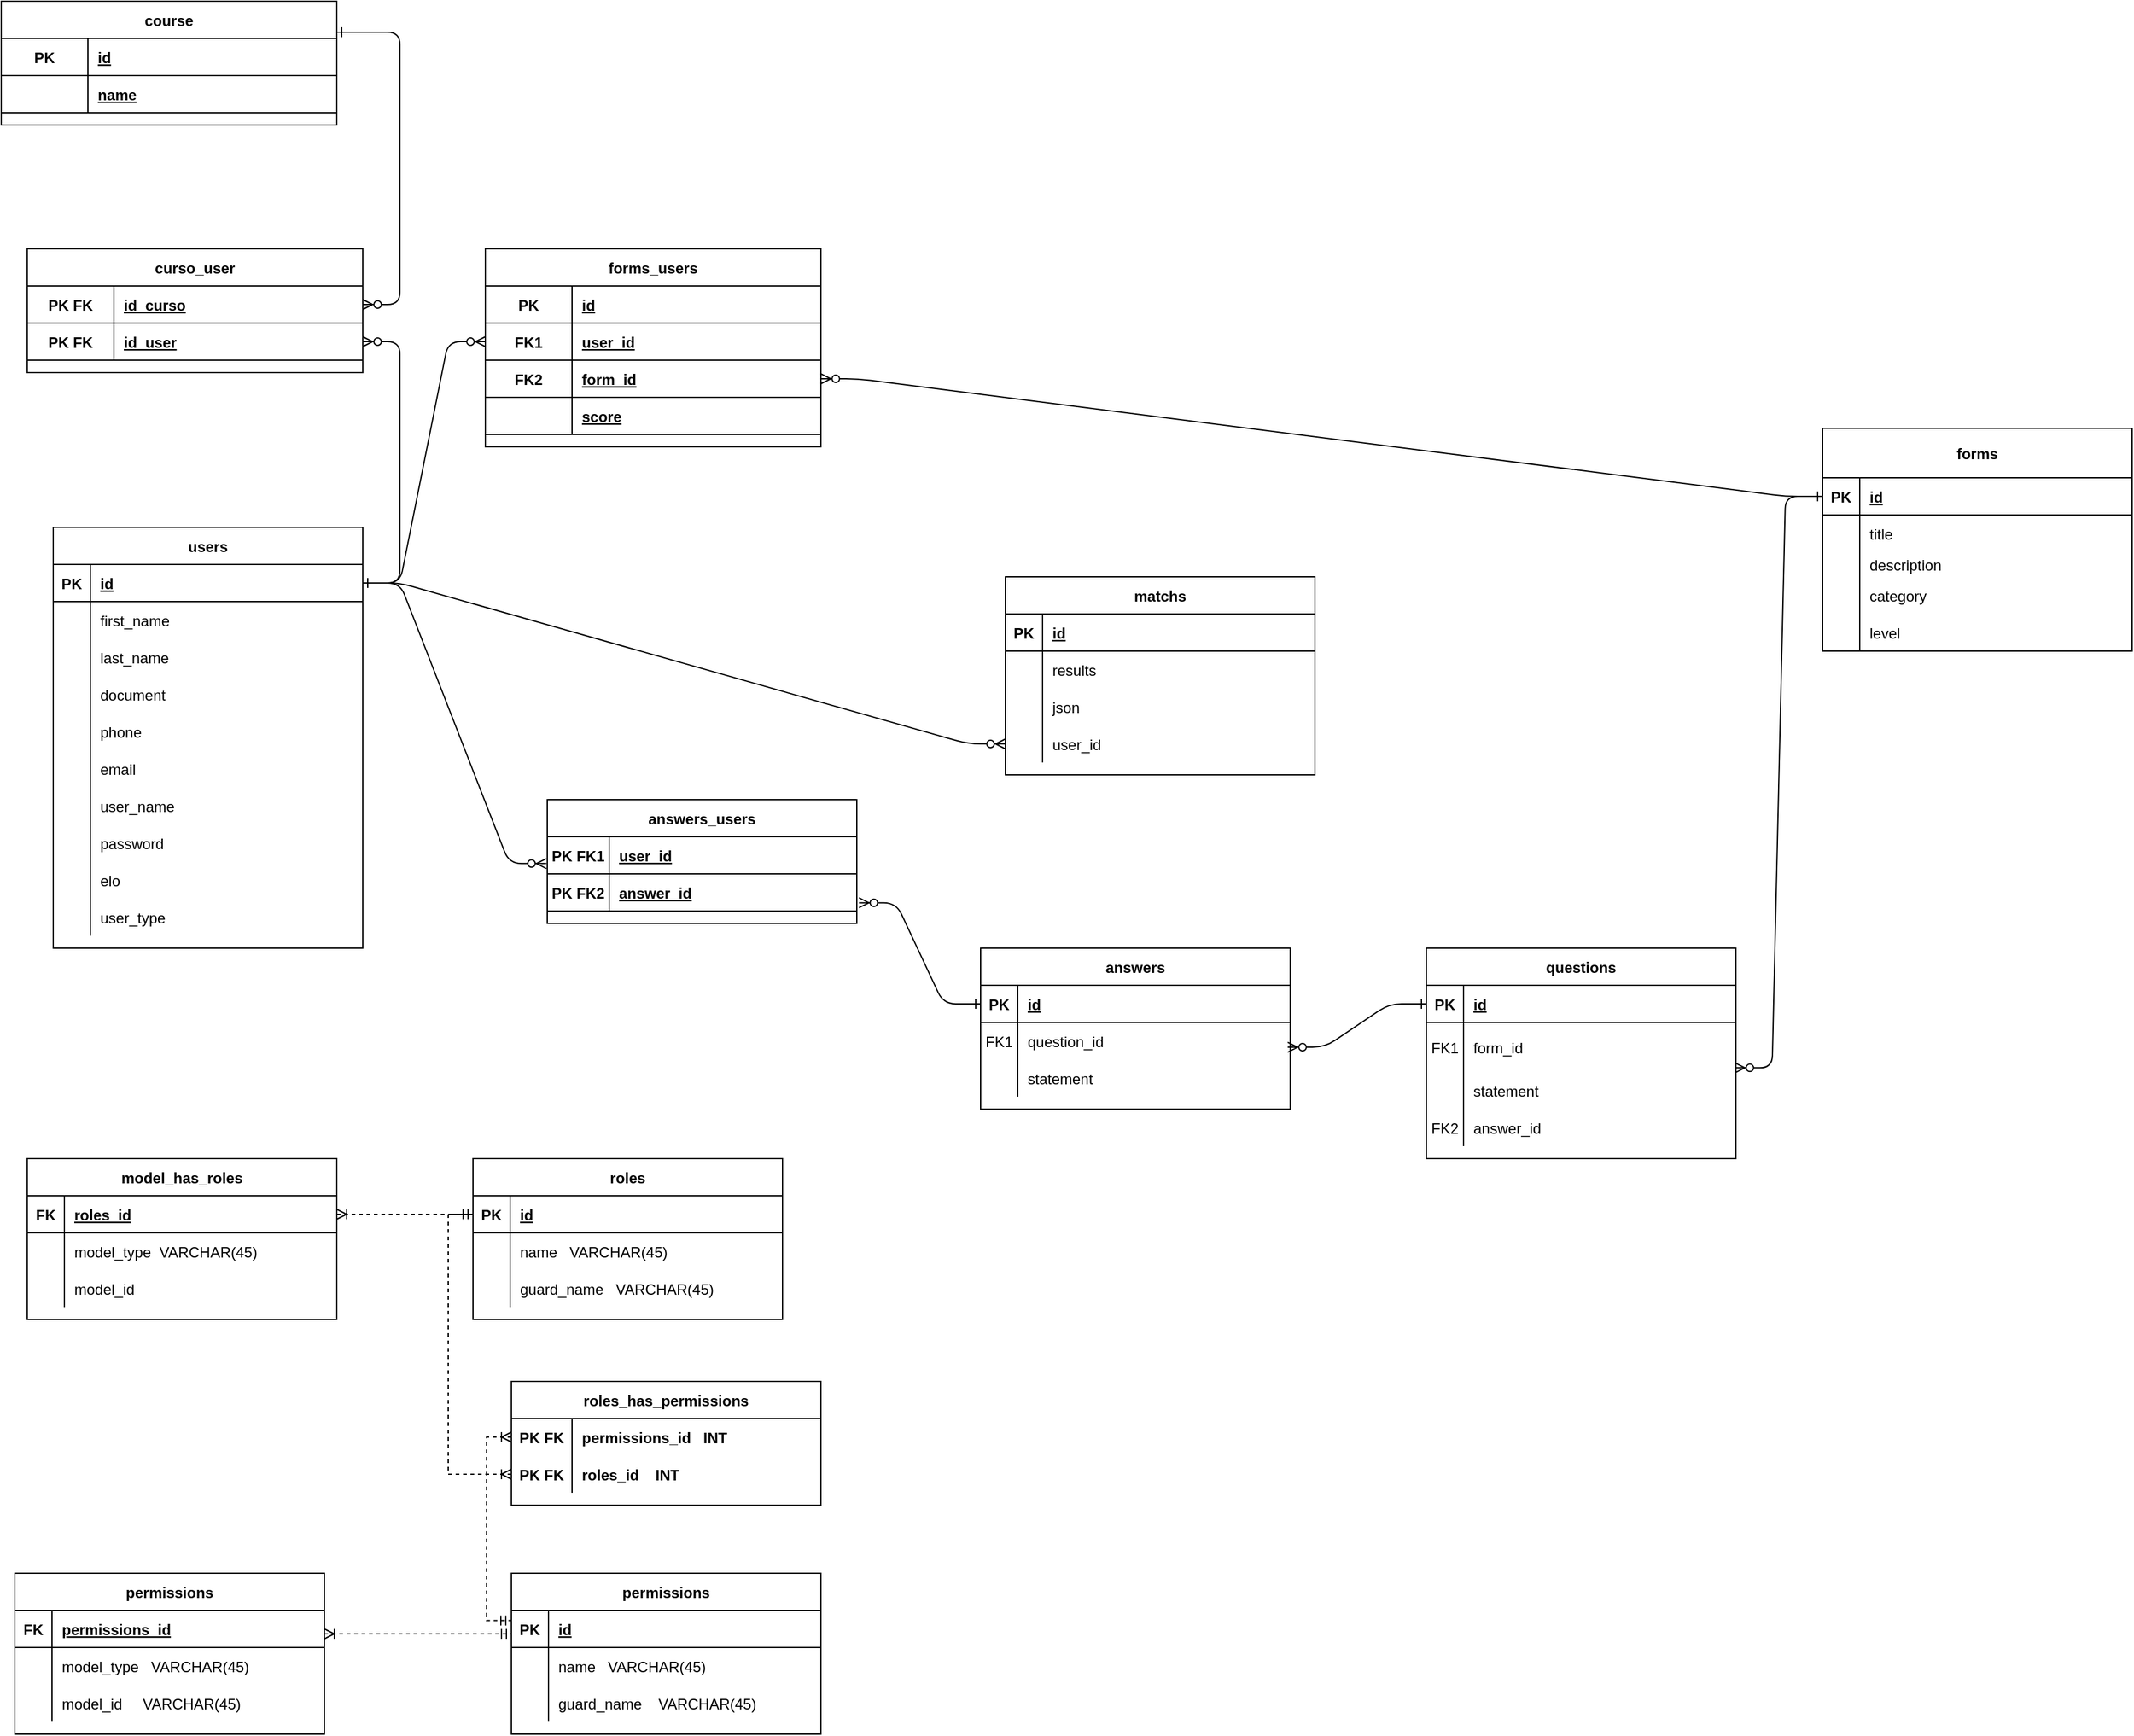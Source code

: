 <mxfile version="24.2.1" type="github">
  <diagram name="Page-1" id="2ca16b54-16f6-2749-3443-fa8db7711227">
    <mxGraphModel dx="1793" dy="975" grid="1" gridSize="10" guides="1" tooltips="1" connect="1" arrows="1" fold="1" page="1" pageScale="1" pageWidth="1100" pageHeight="850" background="none" math="0" shadow="0">
      <root>
        <mxCell id="0" />
        <mxCell id="1" parent="0" />
        <mxCell id="SxhYxb7nSB9z7zYpKUAj-151" value="users" style="shape=table;startSize=30;container=1;collapsible=1;childLayout=tableLayout;fixedRows=1;rowLines=0;fontStyle=1;align=center;resizeLast=1;" vertex="1" parent="1">
          <mxGeometry x="141" y="455" width="250" height="340" as="geometry" />
        </mxCell>
        <mxCell id="SxhYxb7nSB9z7zYpKUAj-152" value="" style="shape=partialRectangle;collapsible=0;dropTarget=0;pointerEvents=0;fillColor=none;points=[[0,0.5],[1,0.5]];portConstraint=eastwest;top=0;left=0;right=0;bottom=1;" vertex="1" parent="SxhYxb7nSB9z7zYpKUAj-151">
          <mxGeometry y="30" width="250" height="30" as="geometry" />
        </mxCell>
        <mxCell id="SxhYxb7nSB9z7zYpKUAj-153" value="PK" style="shape=partialRectangle;overflow=hidden;connectable=0;fillColor=none;top=0;left=0;bottom=0;right=0;fontStyle=1;" vertex="1" parent="SxhYxb7nSB9z7zYpKUAj-152">
          <mxGeometry width="30" height="30" as="geometry">
            <mxRectangle width="30" height="30" as="alternateBounds" />
          </mxGeometry>
        </mxCell>
        <mxCell id="SxhYxb7nSB9z7zYpKUAj-154" value="id" style="shape=partialRectangle;overflow=hidden;connectable=0;fillColor=none;top=0;left=0;bottom=0;right=0;align=left;spacingLeft=6;fontStyle=5;" vertex="1" parent="SxhYxb7nSB9z7zYpKUAj-152">
          <mxGeometry x="30" width="220" height="30" as="geometry">
            <mxRectangle width="220" height="30" as="alternateBounds" />
          </mxGeometry>
        </mxCell>
        <mxCell id="SxhYxb7nSB9z7zYpKUAj-155" value="" style="shape=partialRectangle;collapsible=0;dropTarget=0;pointerEvents=0;fillColor=none;points=[[0,0.5],[1,0.5]];portConstraint=eastwest;top=0;left=0;right=0;bottom=0;" vertex="1" parent="SxhYxb7nSB9z7zYpKUAj-151">
          <mxGeometry y="60" width="250" height="30" as="geometry" />
        </mxCell>
        <mxCell id="SxhYxb7nSB9z7zYpKUAj-156" value="" style="shape=partialRectangle;overflow=hidden;connectable=0;fillColor=none;top=0;left=0;bottom=0;right=0;" vertex="1" parent="SxhYxb7nSB9z7zYpKUAj-155">
          <mxGeometry width="30" height="30" as="geometry">
            <mxRectangle width="30" height="30" as="alternateBounds" />
          </mxGeometry>
        </mxCell>
        <mxCell id="SxhYxb7nSB9z7zYpKUAj-157" value="first_name" style="shape=partialRectangle;overflow=hidden;connectable=0;fillColor=none;top=0;left=0;bottom=0;right=0;align=left;spacingLeft=6;" vertex="1" parent="SxhYxb7nSB9z7zYpKUAj-155">
          <mxGeometry x="30" width="220" height="30" as="geometry">
            <mxRectangle width="220" height="30" as="alternateBounds" />
          </mxGeometry>
        </mxCell>
        <mxCell id="SxhYxb7nSB9z7zYpKUAj-158" value="" style="shape=partialRectangle;collapsible=0;dropTarget=0;pointerEvents=0;fillColor=none;points=[[0,0.5],[1,0.5]];portConstraint=eastwest;top=0;left=0;right=0;bottom=0;" vertex="1" parent="SxhYxb7nSB9z7zYpKUAj-151">
          <mxGeometry y="90" width="250" height="30" as="geometry" />
        </mxCell>
        <mxCell id="SxhYxb7nSB9z7zYpKUAj-159" value="" style="shape=partialRectangle;overflow=hidden;connectable=0;fillColor=none;top=0;left=0;bottom=0;right=0;" vertex="1" parent="SxhYxb7nSB9z7zYpKUAj-158">
          <mxGeometry width="30" height="30" as="geometry">
            <mxRectangle width="30" height="30" as="alternateBounds" />
          </mxGeometry>
        </mxCell>
        <mxCell id="SxhYxb7nSB9z7zYpKUAj-160" value="last_name" style="shape=partialRectangle;overflow=hidden;connectable=0;fillColor=none;top=0;left=0;bottom=0;right=0;align=left;spacingLeft=6;" vertex="1" parent="SxhYxb7nSB9z7zYpKUAj-158">
          <mxGeometry x="30" width="220" height="30" as="geometry">
            <mxRectangle width="220" height="30" as="alternateBounds" />
          </mxGeometry>
        </mxCell>
        <mxCell id="SxhYxb7nSB9z7zYpKUAj-161" style="shape=partialRectangle;collapsible=0;dropTarget=0;pointerEvents=0;fillColor=none;points=[[0,0.5],[1,0.5]];portConstraint=eastwest;top=0;left=0;right=0;bottom=0;" vertex="1" parent="SxhYxb7nSB9z7zYpKUAj-151">
          <mxGeometry y="120" width="250" height="30" as="geometry" />
        </mxCell>
        <mxCell id="SxhYxb7nSB9z7zYpKUAj-162" style="shape=partialRectangle;overflow=hidden;connectable=0;fillColor=none;top=0;left=0;bottom=0;right=0;" vertex="1" parent="SxhYxb7nSB9z7zYpKUAj-161">
          <mxGeometry width="30" height="30" as="geometry">
            <mxRectangle width="30" height="30" as="alternateBounds" />
          </mxGeometry>
        </mxCell>
        <mxCell id="SxhYxb7nSB9z7zYpKUAj-163" value="document" style="shape=partialRectangle;overflow=hidden;connectable=0;fillColor=none;top=0;left=0;bottom=0;right=0;align=left;spacingLeft=6;" vertex="1" parent="SxhYxb7nSB9z7zYpKUAj-161">
          <mxGeometry x="30" width="220" height="30" as="geometry">
            <mxRectangle width="220" height="30" as="alternateBounds" />
          </mxGeometry>
        </mxCell>
        <mxCell id="SxhYxb7nSB9z7zYpKUAj-164" style="shape=partialRectangle;collapsible=0;dropTarget=0;pointerEvents=0;fillColor=none;points=[[0,0.5],[1,0.5]];portConstraint=eastwest;top=0;left=0;right=0;bottom=0;" vertex="1" parent="SxhYxb7nSB9z7zYpKUAj-151">
          <mxGeometry y="150" width="250" height="30" as="geometry" />
        </mxCell>
        <mxCell id="SxhYxb7nSB9z7zYpKUAj-165" style="shape=partialRectangle;overflow=hidden;connectable=0;fillColor=none;top=0;left=0;bottom=0;right=0;" vertex="1" parent="SxhYxb7nSB9z7zYpKUAj-164">
          <mxGeometry width="30" height="30" as="geometry">
            <mxRectangle width="30" height="30" as="alternateBounds" />
          </mxGeometry>
        </mxCell>
        <mxCell id="SxhYxb7nSB9z7zYpKUAj-166" value="phone" style="shape=partialRectangle;overflow=hidden;connectable=0;fillColor=none;top=0;left=0;bottom=0;right=0;align=left;spacingLeft=6;" vertex="1" parent="SxhYxb7nSB9z7zYpKUAj-164">
          <mxGeometry x="30" width="220" height="30" as="geometry">
            <mxRectangle width="220" height="30" as="alternateBounds" />
          </mxGeometry>
        </mxCell>
        <mxCell id="SxhYxb7nSB9z7zYpKUAj-167" style="shape=partialRectangle;collapsible=0;dropTarget=0;pointerEvents=0;fillColor=none;points=[[0,0.5],[1,0.5]];portConstraint=eastwest;top=0;left=0;right=0;bottom=0;" vertex="1" parent="SxhYxb7nSB9z7zYpKUAj-151">
          <mxGeometry y="180" width="250" height="30" as="geometry" />
        </mxCell>
        <mxCell id="SxhYxb7nSB9z7zYpKUAj-168" style="shape=partialRectangle;overflow=hidden;connectable=0;fillColor=none;top=0;left=0;bottom=0;right=0;" vertex="1" parent="SxhYxb7nSB9z7zYpKUAj-167">
          <mxGeometry width="30" height="30" as="geometry">
            <mxRectangle width="30" height="30" as="alternateBounds" />
          </mxGeometry>
        </mxCell>
        <mxCell id="SxhYxb7nSB9z7zYpKUAj-169" value="email" style="shape=partialRectangle;overflow=hidden;connectable=0;fillColor=none;top=0;left=0;bottom=0;right=0;align=left;spacingLeft=6;" vertex="1" parent="SxhYxb7nSB9z7zYpKUAj-167">
          <mxGeometry x="30" width="220" height="30" as="geometry">
            <mxRectangle width="220" height="30" as="alternateBounds" />
          </mxGeometry>
        </mxCell>
        <mxCell id="SxhYxb7nSB9z7zYpKUAj-170" style="shape=partialRectangle;collapsible=0;dropTarget=0;pointerEvents=0;fillColor=none;points=[[0,0.5],[1,0.5]];portConstraint=eastwest;top=0;left=0;right=0;bottom=0;" vertex="1" parent="SxhYxb7nSB9z7zYpKUAj-151">
          <mxGeometry y="210" width="250" height="30" as="geometry" />
        </mxCell>
        <mxCell id="SxhYxb7nSB9z7zYpKUAj-171" style="shape=partialRectangle;overflow=hidden;connectable=0;fillColor=none;top=0;left=0;bottom=0;right=0;" vertex="1" parent="SxhYxb7nSB9z7zYpKUAj-170">
          <mxGeometry width="30" height="30" as="geometry">
            <mxRectangle width="30" height="30" as="alternateBounds" />
          </mxGeometry>
        </mxCell>
        <mxCell id="SxhYxb7nSB9z7zYpKUAj-172" value="user_name" style="shape=partialRectangle;overflow=hidden;connectable=0;fillColor=none;top=0;left=0;bottom=0;right=0;align=left;spacingLeft=6;" vertex="1" parent="SxhYxb7nSB9z7zYpKUAj-170">
          <mxGeometry x="30" width="220" height="30" as="geometry">
            <mxRectangle width="220" height="30" as="alternateBounds" />
          </mxGeometry>
        </mxCell>
        <mxCell id="SxhYxb7nSB9z7zYpKUAj-173" style="shape=partialRectangle;collapsible=0;dropTarget=0;pointerEvents=0;fillColor=none;points=[[0,0.5],[1,0.5]];portConstraint=eastwest;top=0;left=0;right=0;bottom=0;" vertex="1" parent="SxhYxb7nSB9z7zYpKUAj-151">
          <mxGeometry y="240" width="250" height="30" as="geometry" />
        </mxCell>
        <mxCell id="SxhYxb7nSB9z7zYpKUAj-174" value="" style="shape=partialRectangle;overflow=hidden;connectable=0;fillColor=none;top=0;left=0;bottom=0;right=0;" vertex="1" parent="SxhYxb7nSB9z7zYpKUAj-173">
          <mxGeometry width="30" height="30" as="geometry">
            <mxRectangle width="30" height="30" as="alternateBounds" />
          </mxGeometry>
        </mxCell>
        <mxCell id="SxhYxb7nSB9z7zYpKUAj-175" value="password" style="shape=partialRectangle;overflow=hidden;connectable=0;fillColor=none;top=0;left=0;bottom=0;right=0;align=left;spacingLeft=6;" vertex="1" parent="SxhYxb7nSB9z7zYpKUAj-173">
          <mxGeometry x="30" width="220" height="30" as="geometry">
            <mxRectangle width="220" height="30" as="alternateBounds" />
          </mxGeometry>
        </mxCell>
        <mxCell id="SxhYxb7nSB9z7zYpKUAj-176" style="shape=partialRectangle;collapsible=0;dropTarget=0;pointerEvents=0;fillColor=none;points=[[0,0.5],[1,0.5]];portConstraint=eastwest;top=0;left=0;right=0;bottom=0;" vertex="1" parent="SxhYxb7nSB9z7zYpKUAj-151">
          <mxGeometry y="270" width="250" height="30" as="geometry" />
        </mxCell>
        <mxCell id="SxhYxb7nSB9z7zYpKUAj-177" style="shape=partialRectangle;overflow=hidden;connectable=0;fillColor=none;top=0;left=0;bottom=0;right=0;" vertex="1" parent="SxhYxb7nSB9z7zYpKUAj-176">
          <mxGeometry width="30" height="30" as="geometry">
            <mxRectangle width="30" height="30" as="alternateBounds" />
          </mxGeometry>
        </mxCell>
        <mxCell id="SxhYxb7nSB9z7zYpKUAj-178" value="elo" style="shape=partialRectangle;overflow=hidden;connectable=0;fillColor=none;top=0;left=0;bottom=0;right=0;align=left;spacingLeft=6;" vertex="1" parent="SxhYxb7nSB9z7zYpKUAj-176">
          <mxGeometry x="30" width="220" height="30" as="geometry">
            <mxRectangle width="220" height="30" as="alternateBounds" />
          </mxGeometry>
        </mxCell>
        <mxCell id="SxhYxb7nSB9z7zYpKUAj-179" style="shape=partialRectangle;collapsible=0;dropTarget=0;pointerEvents=0;fillColor=none;points=[[0,0.5],[1,0.5]];portConstraint=eastwest;top=0;left=0;right=0;bottom=0;" vertex="1" parent="SxhYxb7nSB9z7zYpKUAj-151">
          <mxGeometry y="300" width="250" height="30" as="geometry" />
        </mxCell>
        <mxCell id="SxhYxb7nSB9z7zYpKUAj-180" style="shape=partialRectangle;overflow=hidden;connectable=0;fillColor=none;top=0;left=0;bottom=0;right=0;" vertex="1" parent="SxhYxb7nSB9z7zYpKUAj-179">
          <mxGeometry width="30" height="30" as="geometry">
            <mxRectangle width="30" height="30" as="alternateBounds" />
          </mxGeometry>
        </mxCell>
        <mxCell id="SxhYxb7nSB9z7zYpKUAj-181" value="user_type" style="shape=partialRectangle;overflow=hidden;connectable=0;fillColor=none;top=0;left=0;bottom=0;right=0;align=left;spacingLeft=6;" vertex="1" parent="SxhYxb7nSB9z7zYpKUAj-179">
          <mxGeometry x="30" width="220" height="30" as="geometry">
            <mxRectangle width="220" height="30" as="alternateBounds" />
          </mxGeometry>
        </mxCell>
        <mxCell id="SxhYxb7nSB9z7zYpKUAj-182" value="forms" style="shape=table;startSize=40;container=1;collapsible=1;childLayout=tableLayout;fixedRows=1;rowLines=0;fontStyle=1;align=center;resizeLast=1;" vertex="1" parent="1">
          <mxGeometry x="1570" y="375" width="250" height="180" as="geometry" />
        </mxCell>
        <mxCell id="SxhYxb7nSB9z7zYpKUAj-183" value="" style="shape=partialRectangle;collapsible=0;dropTarget=0;pointerEvents=0;fillColor=none;points=[[0,0.5],[1,0.5]];portConstraint=eastwest;top=0;left=0;right=0;bottom=1;" vertex="1" parent="SxhYxb7nSB9z7zYpKUAj-182">
          <mxGeometry y="40" width="250" height="30" as="geometry" />
        </mxCell>
        <mxCell id="SxhYxb7nSB9z7zYpKUAj-184" value="PK" style="shape=partialRectangle;overflow=hidden;connectable=0;fillColor=none;top=0;left=0;bottom=0;right=0;fontStyle=1;" vertex="1" parent="SxhYxb7nSB9z7zYpKUAj-183">
          <mxGeometry width="30" height="30" as="geometry">
            <mxRectangle width="30" height="30" as="alternateBounds" />
          </mxGeometry>
        </mxCell>
        <mxCell id="SxhYxb7nSB9z7zYpKUAj-185" value="id" style="shape=partialRectangle;overflow=hidden;connectable=0;fillColor=none;top=0;left=0;bottom=0;right=0;align=left;spacingLeft=6;fontStyle=5;" vertex="1" parent="SxhYxb7nSB9z7zYpKUAj-183">
          <mxGeometry x="30" width="220" height="30" as="geometry">
            <mxRectangle width="220" height="30" as="alternateBounds" />
          </mxGeometry>
        </mxCell>
        <mxCell id="SxhYxb7nSB9z7zYpKUAj-186" value="" style="shape=partialRectangle;collapsible=0;dropTarget=0;pointerEvents=0;fillColor=none;points=[[0,0.5],[1,0.5]];portConstraint=eastwest;top=0;left=0;right=0;bottom=0;" vertex="1" parent="SxhYxb7nSB9z7zYpKUAj-182">
          <mxGeometry y="70" width="250" height="30" as="geometry" />
        </mxCell>
        <mxCell id="SxhYxb7nSB9z7zYpKUAj-187" value="" style="shape=partialRectangle;overflow=hidden;connectable=0;fillColor=none;top=0;left=0;bottom=0;right=0;" vertex="1" parent="SxhYxb7nSB9z7zYpKUAj-186">
          <mxGeometry width="30" height="30" as="geometry">
            <mxRectangle width="30" height="30" as="alternateBounds" />
          </mxGeometry>
        </mxCell>
        <mxCell id="SxhYxb7nSB9z7zYpKUAj-188" value="title" style="shape=partialRectangle;overflow=hidden;connectable=0;fillColor=none;top=0;left=0;bottom=0;right=0;align=left;spacingLeft=6;" vertex="1" parent="SxhYxb7nSB9z7zYpKUAj-186">
          <mxGeometry x="30" width="220" height="30" as="geometry">
            <mxRectangle width="220" height="30" as="alternateBounds" />
          </mxGeometry>
        </mxCell>
        <mxCell id="SxhYxb7nSB9z7zYpKUAj-189" value="" style="shape=partialRectangle;collapsible=0;dropTarget=0;pointerEvents=0;fillColor=none;points=[[0,0.5],[1,0.5]];portConstraint=eastwest;top=0;left=0;right=0;bottom=0;" vertex="1" parent="SxhYxb7nSB9z7zYpKUAj-182">
          <mxGeometry y="100" width="250" height="20" as="geometry" />
        </mxCell>
        <mxCell id="SxhYxb7nSB9z7zYpKUAj-190" value="" style="shape=partialRectangle;overflow=hidden;connectable=0;fillColor=none;top=0;left=0;bottom=0;right=0;" vertex="1" parent="SxhYxb7nSB9z7zYpKUAj-189">
          <mxGeometry width="30" height="20" as="geometry">
            <mxRectangle width="30" height="20" as="alternateBounds" />
          </mxGeometry>
        </mxCell>
        <mxCell id="SxhYxb7nSB9z7zYpKUAj-191" value="description" style="shape=partialRectangle;overflow=hidden;connectable=0;fillColor=none;top=0;left=0;bottom=0;right=0;align=left;spacingLeft=6;" vertex="1" parent="SxhYxb7nSB9z7zYpKUAj-189">
          <mxGeometry x="30" width="220" height="20" as="geometry">
            <mxRectangle width="220" height="20" as="alternateBounds" />
          </mxGeometry>
        </mxCell>
        <mxCell id="SxhYxb7nSB9z7zYpKUAj-192" style="shape=partialRectangle;collapsible=0;dropTarget=0;pointerEvents=0;fillColor=none;points=[[0,0.5],[1,0.5]];portConstraint=eastwest;top=0;left=0;right=0;bottom=0;" vertex="1" parent="SxhYxb7nSB9z7zYpKUAj-182">
          <mxGeometry y="120" width="250" height="30" as="geometry" />
        </mxCell>
        <mxCell id="SxhYxb7nSB9z7zYpKUAj-193" style="shape=partialRectangle;overflow=hidden;connectable=0;fillColor=none;top=0;left=0;bottom=0;right=0;" vertex="1" parent="SxhYxb7nSB9z7zYpKUAj-192">
          <mxGeometry width="30" height="30" as="geometry">
            <mxRectangle width="30" height="30" as="alternateBounds" />
          </mxGeometry>
        </mxCell>
        <mxCell id="SxhYxb7nSB9z7zYpKUAj-194" value="category" style="shape=partialRectangle;overflow=hidden;connectable=0;fillColor=none;top=0;left=0;bottom=0;right=0;align=left;spacingLeft=6;" vertex="1" parent="SxhYxb7nSB9z7zYpKUAj-192">
          <mxGeometry x="30" width="220" height="30" as="geometry">
            <mxRectangle width="220" height="30" as="alternateBounds" />
          </mxGeometry>
        </mxCell>
        <mxCell id="SxhYxb7nSB9z7zYpKUAj-195" style="shape=partialRectangle;collapsible=0;dropTarget=0;pointerEvents=0;fillColor=none;points=[[0,0.5],[1,0.5]];portConstraint=eastwest;top=0;left=0;right=0;bottom=0;" vertex="1" parent="SxhYxb7nSB9z7zYpKUAj-182">
          <mxGeometry y="150" width="250" height="30" as="geometry" />
        </mxCell>
        <mxCell id="SxhYxb7nSB9z7zYpKUAj-196" style="shape=partialRectangle;overflow=hidden;connectable=0;fillColor=none;top=0;left=0;bottom=0;right=0;" vertex="1" parent="SxhYxb7nSB9z7zYpKUAj-195">
          <mxGeometry width="30" height="30" as="geometry">
            <mxRectangle width="30" height="30" as="alternateBounds" />
          </mxGeometry>
        </mxCell>
        <mxCell id="SxhYxb7nSB9z7zYpKUAj-197" value="level" style="shape=partialRectangle;overflow=hidden;connectable=0;fillColor=none;top=0;left=0;bottom=0;right=0;align=left;spacingLeft=6;" vertex="1" parent="SxhYxb7nSB9z7zYpKUAj-195">
          <mxGeometry x="30" width="220" height="30" as="geometry">
            <mxRectangle width="220" height="30" as="alternateBounds" />
          </mxGeometry>
        </mxCell>
        <mxCell id="SxhYxb7nSB9z7zYpKUAj-198" value="questions" style="shape=table;startSize=30;container=1;collapsible=1;childLayout=tableLayout;fixedRows=1;rowLines=0;fontStyle=1;align=center;resizeLast=1;" vertex="1" parent="1">
          <mxGeometry x="1250" y="795" width="250" height="170" as="geometry" />
        </mxCell>
        <mxCell id="SxhYxb7nSB9z7zYpKUAj-199" value="" style="shape=partialRectangle;collapsible=0;dropTarget=0;pointerEvents=0;fillColor=none;points=[[0,0.5],[1,0.5]];portConstraint=eastwest;top=0;left=0;right=0;bottom=1;" vertex="1" parent="SxhYxb7nSB9z7zYpKUAj-198">
          <mxGeometry y="30" width="250" height="30" as="geometry" />
        </mxCell>
        <mxCell id="SxhYxb7nSB9z7zYpKUAj-200" value="PK" style="shape=partialRectangle;overflow=hidden;connectable=0;fillColor=none;top=0;left=0;bottom=0;right=0;fontStyle=1;" vertex="1" parent="SxhYxb7nSB9z7zYpKUAj-199">
          <mxGeometry width="30" height="30" as="geometry">
            <mxRectangle width="30" height="30" as="alternateBounds" />
          </mxGeometry>
        </mxCell>
        <mxCell id="SxhYxb7nSB9z7zYpKUAj-201" value="id" style="shape=partialRectangle;overflow=hidden;connectable=0;fillColor=none;top=0;left=0;bottom=0;right=0;align=left;spacingLeft=6;fontStyle=5;" vertex="1" parent="SxhYxb7nSB9z7zYpKUAj-199">
          <mxGeometry x="30" width="220" height="30" as="geometry">
            <mxRectangle width="220" height="30" as="alternateBounds" />
          </mxGeometry>
        </mxCell>
        <mxCell id="SxhYxb7nSB9z7zYpKUAj-202" value="" style="shape=partialRectangle;collapsible=0;dropTarget=0;pointerEvents=0;fillColor=none;points=[[0,0.5],[1,0.5]];portConstraint=eastwest;top=0;left=0;right=0;bottom=0;" vertex="1" parent="SxhYxb7nSB9z7zYpKUAj-198">
          <mxGeometry y="60" width="250" height="40" as="geometry" />
        </mxCell>
        <mxCell id="SxhYxb7nSB9z7zYpKUAj-203" value="FK1" style="shape=partialRectangle;overflow=hidden;connectable=0;fillColor=none;top=0;left=0;bottom=0;right=0;" vertex="1" parent="SxhYxb7nSB9z7zYpKUAj-202">
          <mxGeometry width="30" height="40" as="geometry">
            <mxRectangle width="30" height="40" as="alternateBounds" />
          </mxGeometry>
        </mxCell>
        <mxCell id="SxhYxb7nSB9z7zYpKUAj-204" value="form_id" style="shape=partialRectangle;overflow=hidden;connectable=0;fillColor=none;top=0;left=0;bottom=0;right=0;align=left;spacingLeft=6;" vertex="1" parent="SxhYxb7nSB9z7zYpKUAj-202">
          <mxGeometry x="30" width="220" height="40" as="geometry">
            <mxRectangle width="220" height="40" as="alternateBounds" />
          </mxGeometry>
        </mxCell>
        <mxCell id="SxhYxb7nSB9z7zYpKUAj-205" value="" style="shape=partialRectangle;collapsible=0;dropTarget=0;pointerEvents=0;fillColor=none;points=[[0,0.5],[1,0.5]];portConstraint=eastwest;top=0;left=0;right=0;bottom=0;" vertex="1" parent="SxhYxb7nSB9z7zYpKUAj-198">
          <mxGeometry y="100" width="250" height="30" as="geometry" />
        </mxCell>
        <mxCell id="SxhYxb7nSB9z7zYpKUAj-206" value="" style="shape=partialRectangle;overflow=hidden;connectable=0;fillColor=none;top=0;left=0;bottom=0;right=0;" vertex="1" parent="SxhYxb7nSB9z7zYpKUAj-205">
          <mxGeometry width="30" height="30" as="geometry">
            <mxRectangle width="30" height="30" as="alternateBounds" />
          </mxGeometry>
        </mxCell>
        <mxCell id="SxhYxb7nSB9z7zYpKUAj-207" value="statement" style="shape=partialRectangle;overflow=hidden;connectable=0;fillColor=none;top=0;left=0;bottom=0;right=0;align=left;spacingLeft=6;" vertex="1" parent="SxhYxb7nSB9z7zYpKUAj-205">
          <mxGeometry x="30" width="220" height="30" as="geometry">
            <mxRectangle width="220" height="30" as="alternateBounds" />
          </mxGeometry>
        </mxCell>
        <mxCell id="SxhYxb7nSB9z7zYpKUAj-208" style="shape=partialRectangle;collapsible=0;dropTarget=0;pointerEvents=0;fillColor=none;points=[[0,0.5],[1,0.5]];portConstraint=eastwest;top=0;left=0;right=0;bottom=0;" vertex="1" parent="SxhYxb7nSB9z7zYpKUAj-198">
          <mxGeometry y="130" width="250" height="30" as="geometry" />
        </mxCell>
        <mxCell id="SxhYxb7nSB9z7zYpKUAj-209" value="FK2" style="shape=partialRectangle;overflow=hidden;connectable=0;fillColor=none;top=0;left=0;bottom=0;right=0;" vertex="1" parent="SxhYxb7nSB9z7zYpKUAj-208">
          <mxGeometry width="30" height="30" as="geometry">
            <mxRectangle width="30" height="30" as="alternateBounds" />
          </mxGeometry>
        </mxCell>
        <mxCell id="SxhYxb7nSB9z7zYpKUAj-210" value="answer_id" style="shape=partialRectangle;overflow=hidden;connectable=0;fillColor=none;top=0;left=0;bottom=0;right=0;align=left;spacingLeft=6;" vertex="1" parent="SxhYxb7nSB9z7zYpKUAj-208">
          <mxGeometry x="30" width="220" height="30" as="geometry">
            <mxRectangle width="220" height="30" as="alternateBounds" />
          </mxGeometry>
        </mxCell>
        <mxCell id="SxhYxb7nSB9z7zYpKUAj-211" value="answers" style="shape=table;startSize=30;container=1;collapsible=1;childLayout=tableLayout;fixedRows=1;rowLines=0;fontStyle=1;align=center;resizeLast=1;" vertex="1" parent="1">
          <mxGeometry x="890" y="795" width="250" height="130" as="geometry" />
        </mxCell>
        <mxCell id="SxhYxb7nSB9z7zYpKUAj-212" value="" style="shape=partialRectangle;collapsible=0;dropTarget=0;pointerEvents=0;fillColor=none;points=[[0,0.5],[1,0.5]];portConstraint=eastwest;top=0;left=0;right=0;bottom=1;" vertex="1" parent="SxhYxb7nSB9z7zYpKUAj-211">
          <mxGeometry y="30" width="250" height="30" as="geometry" />
        </mxCell>
        <mxCell id="SxhYxb7nSB9z7zYpKUAj-213" value="PK" style="shape=partialRectangle;overflow=hidden;connectable=0;fillColor=none;top=0;left=0;bottom=0;right=0;fontStyle=1;" vertex="1" parent="SxhYxb7nSB9z7zYpKUAj-212">
          <mxGeometry width="30" height="30" as="geometry">
            <mxRectangle width="30" height="30" as="alternateBounds" />
          </mxGeometry>
        </mxCell>
        <mxCell id="SxhYxb7nSB9z7zYpKUAj-214" value="id" style="shape=partialRectangle;overflow=hidden;connectable=0;fillColor=none;top=0;left=0;bottom=0;right=0;align=left;spacingLeft=6;fontStyle=5;" vertex="1" parent="SxhYxb7nSB9z7zYpKUAj-212">
          <mxGeometry x="30" width="220" height="30" as="geometry">
            <mxRectangle width="220" height="30" as="alternateBounds" />
          </mxGeometry>
        </mxCell>
        <mxCell id="SxhYxb7nSB9z7zYpKUAj-215" value="" style="shape=partialRectangle;collapsible=0;dropTarget=0;pointerEvents=0;fillColor=none;points=[[0,0.5],[1,0.5]];portConstraint=eastwest;top=0;left=0;right=0;bottom=0;" vertex="1" parent="SxhYxb7nSB9z7zYpKUAj-211">
          <mxGeometry y="60" width="250" height="30" as="geometry" />
        </mxCell>
        <mxCell id="SxhYxb7nSB9z7zYpKUAj-216" value="FK1" style="shape=partialRectangle;overflow=hidden;connectable=0;fillColor=none;top=0;left=0;bottom=0;right=0;" vertex="1" parent="SxhYxb7nSB9z7zYpKUAj-215">
          <mxGeometry width="30" height="30" as="geometry">
            <mxRectangle width="30" height="30" as="alternateBounds" />
          </mxGeometry>
        </mxCell>
        <mxCell id="SxhYxb7nSB9z7zYpKUAj-217" value="question_id" style="shape=partialRectangle;overflow=hidden;connectable=0;fillColor=none;top=0;left=0;bottom=0;right=0;align=left;spacingLeft=6;" vertex="1" parent="SxhYxb7nSB9z7zYpKUAj-215">
          <mxGeometry x="30" width="220" height="30" as="geometry">
            <mxRectangle width="220" height="30" as="alternateBounds" />
          </mxGeometry>
        </mxCell>
        <mxCell id="SxhYxb7nSB9z7zYpKUAj-218" value="" style="shape=partialRectangle;collapsible=0;dropTarget=0;pointerEvents=0;fillColor=none;points=[[0,0.5],[1,0.5]];portConstraint=eastwest;top=0;left=0;right=0;bottom=0;" vertex="1" parent="SxhYxb7nSB9z7zYpKUAj-211">
          <mxGeometry y="90" width="250" height="30" as="geometry" />
        </mxCell>
        <mxCell id="SxhYxb7nSB9z7zYpKUAj-219" value="" style="shape=partialRectangle;overflow=hidden;connectable=0;fillColor=none;top=0;left=0;bottom=0;right=0;" vertex="1" parent="SxhYxb7nSB9z7zYpKUAj-218">
          <mxGeometry width="30" height="30" as="geometry">
            <mxRectangle width="30" height="30" as="alternateBounds" />
          </mxGeometry>
        </mxCell>
        <mxCell id="SxhYxb7nSB9z7zYpKUAj-220" value="statement" style="shape=partialRectangle;overflow=hidden;connectable=0;fillColor=none;top=0;left=0;bottom=0;right=0;align=left;spacingLeft=6;" vertex="1" parent="SxhYxb7nSB9z7zYpKUAj-218">
          <mxGeometry x="30" width="220" height="30" as="geometry">
            <mxRectangle width="220" height="30" as="alternateBounds" />
          </mxGeometry>
        </mxCell>
        <mxCell id="SxhYxb7nSB9z7zYpKUAj-221" value="answers_users" style="shape=table;startSize=30;container=1;collapsible=1;childLayout=tableLayout;fixedRows=1;rowLines=0;fontStyle=1;align=center;resizeLast=1;" vertex="1" parent="1">
          <mxGeometry x="540" y="675" width="250" height="100" as="geometry" />
        </mxCell>
        <mxCell id="SxhYxb7nSB9z7zYpKUAj-222" value="" style="shape=partialRectangle;collapsible=0;dropTarget=0;pointerEvents=0;fillColor=none;points=[[0,0.5],[1,0.5]];portConstraint=eastwest;top=0;left=0;right=0;bottom=1;" vertex="1" parent="SxhYxb7nSB9z7zYpKUAj-221">
          <mxGeometry y="30" width="250" height="30" as="geometry" />
        </mxCell>
        <mxCell id="SxhYxb7nSB9z7zYpKUAj-223" value="PK FK1" style="shape=partialRectangle;overflow=hidden;connectable=0;fillColor=none;top=0;left=0;bottom=0;right=0;fontStyle=1;" vertex="1" parent="SxhYxb7nSB9z7zYpKUAj-222">
          <mxGeometry width="50" height="30" as="geometry">
            <mxRectangle width="50" height="30" as="alternateBounds" />
          </mxGeometry>
        </mxCell>
        <mxCell id="SxhYxb7nSB9z7zYpKUAj-224" value="user_id" style="shape=partialRectangle;overflow=hidden;connectable=0;fillColor=none;top=0;left=0;bottom=0;right=0;align=left;spacingLeft=6;fontStyle=5;" vertex="1" parent="SxhYxb7nSB9z7zYpKUAj-222">
          <mxGeometry x="50" width="200" height="30" as="geometry">
            <mxRectangle width="200" height="30" as="alternateBounds" />
          </mxGeometry>
        </mxCell>
        <mxCell id="SxhYxb7nSB9z7zYpKUAj-225" style="shape=partialRectangle;collapsible=0;dropTarget=0;pointerEvents=0;fillColor=none;points=[[0,0.5],[1,0.5]];portConstraint=eastwest;top=0;left=0;right=0;bottom=1;" vertex="1" parent="SxhYxb7nSB9z7zYpKUAj-221">
          <mxGeometry y="60" width="250" height="30" as="geometry" />
        </mxCell>
        <mxCell id="SxhYxb7nSB9z7zYpKUAj-226" value="PK FK2" style="shape=partialRectangle;overflow=hidden;connectable=0;fillColor=none;top=0;left=0;bottom=0;right=0;fontStyle=1;" vertex="1" parent="SxhYxb7nSB9z7zYpKUAj-225">
          <mxGeometry width="50" height="30" as="geometry">
            <mxRectangle width="50" height="30" as="alternateBounds" />
          </mxGeometry>
        </mxCell>
        <mxCell id="SxhYxb7nSB9z7zYpKUAj-227" value="answer_id" style="shape=partialRectangle;overflow=hidden;connectable=0;fillColor=none;top=0;left=0;bottom=0;right=0;align=left;spacingLeft=6;fontStyle=5;" vertex="1" parent="SxhYxb7nSB9z7zYpKUAj-225">
          <mxGeometry x="50" width="200" height="30" as="geometry">
            <mxRectangle width="200" height="30" as="alternateBounds" />
          </mxGeometry>
        </mxCell>
        <mxCell id="SxhYxb7nSB9z7zYpKUAj-228" value="forms_users" style="shape=table;startSize=30;container=1;collapsible=1;childLayout=tableLayout;fixedRows=1;rowLines=0;fontStyle=1;align=center;resizeLast=1;" vertex="1" parent="1">
          <mxGeometry x="490" y="230" width="271" height="160" as="geometry" />
        </mxCell>
        <mxCell id="SxhYxb7nSB9z7zYpKUAj-229" style="shape=partialRectangle;collapsible=0;dropTarget=0;pointerEvents=0;fillColor=none;points=[[0,0.5],[1,0.5]];portConstraint=eastwest;top=0;left=0;right=0;bottom=1;" vertex="1" parent="SxhYxb7nSB9z7zYpKUAj-228">
          <mxGeometry y="30" width="271" height="30" as="geometry" />
        </mxCell>
        <mxCell id="SxhYxb7nSB9z7zYpKUAj-230" value="PK" style="shape=partialRectangle;overflow=hidden;connectable=0;fillColor=none;top=0;left=0;bottom=0;right=0;fontStyle=1;" vertex="1" parent="SxhYxb7nSB9z7zYpKUAj-229">
          <mxGeometry width="70" height="30" as="geometry">
            <mxRectangle width="70" height="30" as="alternateBounds" />
          </mxGeometry>
        </mxCell>
        <mxCell id="SxhYxb7nSB9z7zYpKUAj-231" value="id" style="shape=partialRectangle;overflow=hidden;connectable=0;fillColor=none;top=0;left=0;bottom=0;right=0;align=left;spacingLeft=6;fontStyle=5;" vertex="1" parent="SxhYxb7nSB9z7zYpKUAj-229">
          <mxGeometry x="70" width="201" height="30" as="geometry">
            <mxRectangle width="201" height="30" as="alternateBounds" />
          </mxGeometry>
        </mxCell>
        <mxCell id="SxhYxb7nSB9z7zYpKUAj-232" value="" style="shape=partialRectangle;collapsible=0;dropTarget=0;pointerEvents=0;fillColor=none;points=[[0,0.5],[1,0.5]];portConstraint=eastwest;top=0;left=0;right=0;bottom=1;" vertex="1" parent="SxhYxb7nSB9z7zYpKUAj-228">
          <mxGeometry y="60" width="271" height="30" as="geometry" />
        </mxCell>
        <mxCell id="SxhYxb7nSB9z7zYpKUAj-233" value="FK1" style="shape=partialRectangle;overflow=hidden;connectable=0;fillColor=none;top=0;left=0;bottom=0;right=0;fontStyle=1;" vertex="1" parent="SxhYxb7nSB9z7zYpKUAj-232">
          <mxGeometry width="70" height="30" as="geometry">
            <mxRectangle width="70" height="30" as="alternateBounds" />
          </mxGeometry>
        </mxCell>
        <mxCell id="SxhYxb7nSB9z7zYpKUAj-234" value="user_id" style="shape=partialRectangle;overflow=hidden;connectable=0;fillColor=none;top=0;left=0;bottom=0;right=0;align=left;spacingLeft=6;fontStyle=5;" vertex="1" parent="SxhYxb7nSB9z7zYpKUAj-232">
          <mxGeometry x="70" width="201" height="30" as="geometry">
            <mxRectangle width="201" height="30" as="alternateBounds" />
          </mxGeometry>
        </mxCell>
        <mxCell id="SxhYxb7nSB9z7zYpKUAj-235" style="shape=partialRectangle;collapsible=0;dropTarget=0;pointerEvents=0;fillColor=none;points=[[0,0.5],[1,0.5]];portConstraint=eastwest;top=0;left=0;right=0;bottom=1;" vertex="1" parent="SxhYxb7nSB9z7zYpKUAj-228">
          <mxGeometry y="90" width="271" height="30" as="geometry" />
        </mxCell>
        <mxCell id="SxhYxb7nSB9z7zYpKUAj-236" value="FK2" style="shape=partialRectangle;overflow=hidden;connectable=0;fillColor=none;top=0;left=0;bottom=0;right=0;fontStyle=1;" vertex="1" parent="SxhYxb7nSB9z7zYpKUAj-235">
          <mxGeometry width="70" height="30" as="geometry">
            <mxRectangle width="70" height="30" as="alternateBounds" />
          </mxGeometry>
        </mxCell>
        <mxCell id="SxhYxb7nSB9z7zYpKUAj-237" value="form_id" style="shape=partialRectangle;overflow=hidden;connectable=0;fillColor=none;top=0;left=0;bottom=0;right=0;align=left;spacingLeft=6;fontStyle=5;" vertex="1" parent="SxhYxb7nSB9z7zYpKUAj-235">
          <mxGeometry x="70" width="201" height="30" as="geometry">
            <mxRectangle width="201" height="30" as="alternateBounds" />
          </mxGeometry>
        </mxCell>
        <mxCell id="SxhYxb7nSB9z7zYpKUAj-238" style="shape=partialRectangle;collapsible=0;dropTarget=0;pointerEvents=0;fillColor=none;points=[[0,0.5],[1,0.5]];portConstraint=eastwest;top=0;left=0;right=0;bottom=1;" vertex="1" parent="SxhYxb7nSB9z7zYpKUAj-228">
          <mxGeometry y="120" width="271" height="30" as="geometry" />
        </mxCell>
        <mxCell id="SxhYxb7nSB9z7zYpKUAj-239" style="shape=partialRectangle;overflow=hidden;connectable=0;fillColor=none;top=0;left=0;bottom=0;right=0;fontStyle=1;" vertex="1" parent="SxhYxb7nSB9z7zYpKUAj-238">
          <mxGeometry width="70" height="30" as="geometry">
            <mxRectangle width="70" height="30" as="alternateBounds" />
          </mxGeometry>
        </mxCell>
        <mxCell id="SxhYxb7nSB9z7zYpKUAj-240" value="score" style="shape=partialRectangle;overflow=hidden;connectable=0;fillColor=none;top=0;left=0;bottom=0;right=0;align=left;spacingLeft=6;fontStyle=5;" vertex="1" parent="SxhYxb7nSB9z7zYpKUAj-238">
          <mxGeometry x="70" width="201" height="30" as="geometry">
            <mxRectangle width="201" height="30" as="alternateBounds" />
          </mxGeometry>
        </mxCell>
        <mxCell id="SxhYxb7nSB9z7zYpKUAj-241" value="" style="edgeStyle=entityRelationEdgeStyle;endArrow=ERzeroToMany;startArrow=ERone;endFill=1;startFill=0;entryX=0;entryY=0.5;entryDx=0;entryDy=0;exitX=1;exitY=0.5;exitDx=0;exitDy=0;" edge="1" parent="1" source="SxhYxb7nSB9z7zYpKUAj-152" target="SxhYxb7nSB9z7zYpKUAj-232">
          <mxGeometry width="100" height="100" relative="1" as="geometry">
            <mxPoint x="450" y="465" as="sourcePoint" />
            <mxPoint x="590" y="480" as="targetPoint" />
            <Array as="points">
              <mxPoint x="520" y="495" />
              <mxPoint x="520" y="515" />
            </Array>
          </mxGeometry>
        </mxCell>
        <mxCell id="SxhYxb7nSB9z7zYpKUAj-242" value="" style="edgeStyle=entityRelationEdgeStyle;endArrow=ERzeroToMany;startArrow=ERone;endFill=1;startFill=0;entryX=-0.003;entryY=0.722;entryDx=0;entryDy=0;exitX=1;exitY=0.5;exitDx=0;exitDy=0;entryPerimeter=0;" edge="1" parent="1" source="SxhYxb7nSB9z7zYpKUAj-152" target="SxhYxb7nSB9z7zYpKUAj-222">
          <mxGeometry width="100" height="100" relative="1" as="geometry">
            <mxPoint x="560" y="610" as="sourcePoint" />
            <mxPoint x="610" y="535" as="targetPoint" />
            <Array as="points">
              <mxPoint x="630" y="640" />
              <mxPoint x="630" y="660" />
              <mxPoint x="580" y="565" />
              <mxPoint x="750" y="435" />
            </Array>
          </mxGeometry>
        </mxCell>
        <mxCell id="SxhYxb7nSB9z7zYpKUAj-243" value="" style="edgeStyle=entityRelationEdgeStyle;endArrow=ERzeroToMany;startArrow=ERone;endFill=1;startFill=0;entryX=1.007;entryY=0.778;entryDx=0;entryDy=0;exitX=0;exitY=0.5;exitDx=0;exitDy=0;entryPerimeter=0;" edge="1" parent="1" source="SxhYxb7nSB9z7zYpKUAj-212" target="SxhYxb7nSB9z7zYpKUAj-225">
          <mxGeometry width="100" height="100" relative="1" as="geometry">
            <mxPoint x="784" y="725" as="sourcePoint" />
            <mxPoint x="880" y="939" as="targetPoint" />
            <Array as="points">
              <mxPoint x="971" y="852" />
              <mxPoint x="971" y="872" />
              <mxPoint x="921" y="777" />
              <mxPoint x="1091" y="647" />
            </Array>
          </mxGeometry>
        </mxCell>
        <mxCell id="SxhYxb7nSB9z7zYpKUAj-244" value="" style="edgeStyle=entityRelationEdgeStyle;endArrow=ERzeroToMany;startArrow=ERone;endFill=1;startFill=0;exitX=0;exitY=0.5;exitDx=0;exitDy=0;entryX=0.992;entryY=0.667;entryDx=0;entryDy=0;entryPerimeter=0;" edge="1" parent="1" source="SxhYxb7nSB9z7zYpKUAj-199" target="SxhYxb7nSB9z7zYpKUAj-215">
          <mxGeometry width="100" height="100" relative="1" as="geometry">
            <mxPoint x="761" y="448" as="sourcePoint" />
            <mxPoint x="1160" y="805" as="targetPoint" />
            <Array as="points">
              <mxPoint x="948" y="575" />
              <mxPoint x="948" y="595" />
              <mxPoint x="898" y="500" />
              <mxPoint x="1068" y="370" />
            </Array>
          </mxGeometry>
        </mxCell>
        <mxCell id="SxhYxb7nSB9z7zYpKUAj-245" value="" style="edgeStyle=entityRelationEdgeStyle;endArrow=ERzeroToMany;startArrow=ERone;endFill=1;startFill=0;entryX=0.997;entryY=0.917;entryDx=0;entryDy=0;exitX=0;exitY=0.5;exitDx=0;exitDy=0;entryPerimeter=0;" edge="1" parent="1" source="SxhYxb7nSB9z7zYpKUAj-183" target="SxhYxb7nSB9z7zYpKUAj-202">
          <mxGeometry width="100" height="100" relative="1" as="geometry">
            <mxPoint x="1200" y="255" as="sourcePoint" />
            <mxPoint x="1296" y="469" as="targetPoint" />
            <Array as="points">
              <mxPoint x="1387" y="382" />
              <mxPoint x="1387" y="402" />
              <mxPoint x="1337" y="307" />
              <mxPoint x="1507" y="177" />
            </Array>
          </mxGeometry>
        </mxCell>
        <mxCell id="SxhYxb7nSB9z7zYpKUAj-246" value="" style="edgeStyle=entityRelationEdgeStyle;endArrow=ERzeroToMany;startArrow=ERone;endFill=1;startFill=0;entryX=1;entryY=0.5;entryDx=0;entryDy=0;exitX=0;exitY=0.5;exitDx=0;exitDy=0;" edge="1" parent="1" source="SxhYxb7nSB9z7zYpKUAj-183" target="SxhYxb7nSB9z7zYpKUAj-235">
          <mxGeometry width="100" height="100" relative="1" as="geometry">
            <mxPoint x="910" y="548" as="sourcePoint" />
            <mxPoint x="960" y="342" as="targetPoint" />
            <Array as="points">
              <mxPoint x="990" y="532" />
              <mxPoint x="990" y="552" />
            </Array>
          </mxGeometry>
        </mxCell>
        <mxCell id="SxhYxb7nSB9z7zYpKUAj-247" value="matchs" style="shape=table;startSize=30;container=1;collapsible=1;childLayout=tableLayout;fixedRows=1;rowLines=0;fontStyle=1;align=center;resizeLast=1;" vertex="1" parent="1">
          <mxGeometry x="910" y="495" width="250" height="160" as="geometry" />
        </mxCell>
        <mxCell id="SxhYxb7nSB9z7zYpKUAj-248" value="" style="shape=partialRectangle;collapsible=0;dropTarget=0;pointerEvents=0;fillColor=none;points=[[0,0.5],[1,0.5]];portConstraint=eastwest;top=0;left=0;right=0;bottom=1;" vertex="1" parent="SxhYxb7nSB9z7zYpKUAj-247">
          <mxGeometry y="30" width="250" height="30" as="geometry" />
        </mxCell>
        <mxCell id="SxhYxb7nSB9z7zYpKUAj-249" value="PK" style="shape=partialRectangle;overflow=hidden;connectable=0;fillColor=none;top=0;left=0;bottom=0;right=0;fontStyle=1;" vertex="1" parent="SxhYxb7nSB9z7zYpKUAj-248">
          <mxGeometry width="30" height="30" as="geometry">
            <mxRectangle width="30" height="30" as="alternateBounds" />
          </mxGeometry>
        </mxCell>
        <mxCell id="SxhYxb7nSB9z7zYpKUAj-250" value="id" style="shape=partialRectangle;overflow=hidden;connectable=0;fillColor=none;top=0;left=0;bottom=0;right=0;align=left;spacingLeft=6;fontStyle=5;" vertex="1" parent="SxhYxb7nSB9z7zYpKUAj-248">
          <mxGeometry x="30" width="220" height="30" as="geometry">
            <mxRectangle width="220" height="30" as="alternateBounds" />
          </mxGeometry>
        </mxCell>
        <mxCell id="SxhYxb7nSB9z7zYpKUAj-251" value="" style="shape=partialRectangle;collapsible=0;dropTarget=0;pointerEvents=0;fillColor=none;points=[[0,0.5],[1,0.5]];portConstraint=eastwest;top=0;left=0;right=0;bottom=0;" vertex="1" parent="SxhYxb7nSB9z7zYpKUAj-247">
          <mxGeometry y="60" width="250" height="30" as="geometry" />
        </mxCell>
        <mxCell id="SxhYxb7nSB9z7zYpKUAj-252" value="" style="shape=partialRectangle;overflow=hidden;connectable=0;fillColor=none;top=0;left=0;bottom=0;right=0;" vertex="1" parent="SxhYxb7nSB9z7zYpKUAj-251">
          <mxGeometry width="30" height="30" as="geometry">
            <mxRectangle width="30" height="30" as="alternateBounds" />
          </mxGeometry>
        </mxCell>
        <mxCell id="SxhYxb7nSB9z7zYpKUAj-253" value="results" style="shape=partialRectangle;overflow=hidden;connectable=0;fillColor=none;top=0;left=0;bottom=0;right=0;align=left;spacingLeft=6;" vertex="1" parent="SxhYxb7nSB9z7zYpKUAj-251">
          <mxGeometry x="30" width="220" height="30" as="geometry">
            <mxRectangle width="220" height="30" as="alternateBounds" />
          </mxGeometry>
        </mxCell>
        <mxCell id="SxhYxb7nSB9z7zYpKUAj-254" value="" style="shape=partialRectangle;collapsible=0;dropTarget=0;pointerEvents=0;fillColor=none;points=[[0,0.5],[1,0.5]];portConstraint=eastwest;top=0;left=0;right=0;bottom=0;" vertex="1" parent="SxhYxb7nSB9z7zYpKUAj-247">
          <mxGeometry y="90" width="250" height="30" as="geometry" />
        </mxCell>
        <mxCell id="SxhYxb7nSB9z7zYpKUAj-255" value="" style="shape=partialRectangle;overflow=hidden;connectable=0;fillColor=none;top=0;left=0;bottom=0;right=0;" vertex="1" parent="SxhYxb7nSB9z7zYpKUAj-254">
          <mxGeometry width="30" height="30" as="geometry">
            <mxRectangle width="30" height="30" as="alternateBounds" />
          </mxGeometry>
        </mxCell>
        <mxCell id="SxhYxb7nSB9z7zYpKUAj-256" value="json" style="shape=partialRectangle;overflow=hidden;connectable=0;fillColor=none;top=0;left=0;bottom=0;right=0;align=left;spacingLeft=6;" vertex="1" parent="SxhYxb7nSB9z7zYpKUAj-254">
          <mxGeometry x="30" width="220" height="30" as="geometry">
            <mxRectangle width="220" height="30" as="alternateBounds" />
          </mxGeometry>
        </mxCell>
        <mxCell id="SxhYxb7nSB9z7zYpKUAj-257" style="shape=partialRectangle;collapsible=0;dropTarget=0;pointerEvents=0;fillColor=none;points=[[0,0.5],[1,0.5]];portConstraint=eastwest;top=0;left=0;right=0;bottom=0;" vertex="1" parent="SxhYxb7nSB9z7zYpKUAj-247">
          <mxGeometry y="120" width="250" height="30" as="geometry" />
        </mxCell>
        <mxCell id="SxhYxb7nSB9z7zYpKUAj-258" style="shape=partialRectangle;overflow=hidden;connectable=0;fillColor=none;top=0;left=0;bottom=0;right=0;" vertex="1" parent="SxhYxb7nSB9z7zYpKUAj-257">
          <mxGeometry width="30" height="30" as="geometry">
            <mxRectangle width="30" height="30" as="alternateBounds" />
          </mxGeometry>
        </mxCell>
        <mxCell id="SxhYxb7nSB9z7zYpKUAj-259" value="user_id" style="shape=partialRectangle;overflow=hidden;connectable=0;fillColor=none;top=0;left=0;bottom=0;right=0;align=left;spacingLeft=6;" vertex="1" parent="SxhYxb7nSB9z7zYpKUAj-257">
          <mxGeometry x="30" width="220" height="30" as="geometry">
            <mxRectangle width="220" height="30" as="alternateBounds" />
          </mxGeometry>
        </mxCell>
        <mxCell id="SxhYxb7nSB9z7zYpKUAj-260" value="" style="edgeStyle=entityRelationEdgeStyle;endArrow=ERzeroToMany;startArrow=ERone;endFill=1;startFill=0;entryX=0;entryY=0.5;entryDx=0;entryDy=0;exitX=1;exitY=0.5;exitDx=0;exitDy=0;" edge="1" parent="1" source="SxhYxb7nSB9z7zYpKUAj-152" target="SxhYxb7nSB9z7zYpKUAj-257">
          <mxGeometry width="100" height="100" relative="1" as="geometry">
            <mxPoint x="440" y="515" as="sourcePoint" />
            <mxPoint x="802" y="768" as="targetPoint" />
            <Array as="points">
              <mxPoint x="981" y="862" />
              <mxPoint x="981" y="882" />
              <mxPoint x="931" y="787" />
              <mxPoint x="1101" y="657" />
            </Array>
          </mxGeometry>
        </mxCell>
        <mxCell id="SxhYxb7nSB9z7zYpKUAj-261" value="model_has_roles" style="shape=table;startSize=30;container=1;collapsible=1;childLayout=tableLayout;fixedRows=1;rowLines=0;fontStyle=1;align=center;resizeLast=1;" vertex="1" parent="1">
          <mxGeometry x="120" y="965" width="250" height="130" as="geometry" />
        </mxCell>
        <mxCell id="SxhYxb7nSB9z7zYpKUAj-262" value="" style="shape=partialRectangle;collapsible=0;dropTarget=0;pointerEvents=0;fillColor=none;points=[[0,0.5],[1,0.5]];portConstraint=eastwest;top=0;left=0;right=0;bottom=1;" vertex="1" parent="SxhYxb7nSB9z7zYpKUAj-261">
          <mxGeometry y="30" width="250" height="30" as="geometry" />
        </mxCell>
        <mxCell id="SxhYxb7nSB9z7zYpKUAj-263" value="FK" style="shape=partialRectangle;overflow=hidden;connectable=0;fillColor=none;top=0;left=0;bottom=0;right=0;fontStyle=1;" vertex="1" parent="SxhYxb7nSB9z7zYpKUAj-262">
          <mxGeometry width="30" height="30" as="geometry">
            <mxRectangle width="30" height="30" as="alternateBounds" />
          </mxGeometry>
        </mxCell>
        <mxCell id="SxhYxb7nSB9z7zYpKUAj-264" value="roles_id" style="shape=partialRectangle;overflow=hidden;connectable=0;fillColor=none;top=0;left=0;bottom=0;right=0;align=left;spacingLeft=6;fontStyle=5;" vertex="1" parent="SxhYxb7nSB9z7zYpKUAj-262">
          <mxGeometry x="30" width="220" height="30" as="geometry">
            <mxRectangle width="220" height="30" as="alternateBounds" />
          </mxGeometry>
        </mxCell>
        <mxCell id="SxhYxb7nSB9z7zYpKUAj-265" value="" style="shape=partialRectangle;collapsible=0;dropTarget=0;pointerEvents=0;fillColor=none;points=[[0,0.5],[1,0.5]];portConstraint=eastwest;top=0;left=0;right=0;bottom=0;" vertex="1" parent="SxhYxb7nSB9z7zYpKUAj-261">
          <mxGeometry y="60" width="250" height="30" as="geometry" />
        </mxCell>
        <mxCell id="SxhYxb7nSB9z7zYpKUAj-266" value="" style="shape=partialRectangle;overflow=hidden;connectable=0;fillColor=none;top=0;left=0;bottom=0;right=0;" vertex="1" parent="SxhYxb7nSB9z7zYpKUAj-265">
          <mxGeometry width="30" height="30" as="geometry">
            <mxRectangle width="30" height="30" as="alternateBounds" />
          </mxGeometry>
        </mxCell>
        <mxCell id="SxhYxb7nSB9z7zYpKUAj-267" value="model_type  VARCHAR(45)" style="shape=partialRectangle;overflow=hidden;connectable=0;fillColor=none;top=0;left=0;bottom=0;right=0;align=left;spacingLeft=6;" vertex="1" parent="SxhYxb7nSB9z7zYpKUAj-265">
          <mxGeometry x="30" width="220" height="30" as="geometry">
            <mxRectangle width="220" height="30" as="alternateBounds" />
          </mxGeometry>
        </mxCell>
        <mxCell id="SxhYxb7nSB9z7zYpKUAj-268" value="" style="shape=partialRectangle;collapsible=0;dropTarget=0;pointerEvents=0;fillColor=none;points=[[0,0.5],[1,0.5]];portConstraint=eastwest;top=0;left=0;right=0;bottom=0;" vertex="1" parent="SxhYxb7nSB9z7zYpKUAj-261">
          <mxGeometry y="90" width="250" height="30" as="geometry" />
        </mxCell>
        <mxCell id="SxhYxb7nSB9z7zYpKUAj-269" value="" style="shape=partialRectangle;overflow=hidden;connectable=0;fillColor=none;top=0;left=0;bottom=0;right=0;" vertex="1" parent="SxhYxb7nSB9z7zYpKUAj-268">
          <mxGeometry width="30" height="30" as="geometry">
            <mxRectangle width="30" height="30" as="alternateBounds" />
          </mxGeometry>
        </mxCell>
        <mxCell id="SxhYxb7nSB9z7zYpKUAj-270" value="model_id" style="shape=partialRectangle;overflow=hidden;connectable=0;fillColor=none;top=0;left=0;bottom=0;right=0;align=left;spacingLeft=6;" vertex="1" parent="SxhYxb7nSB9z7zYpKUAj-268">
          <mxGeometry x="30" width="220" height="30" as="geometry">
            <mxRectangle width="220" height="30" as="alternateBounds" />
          </mxGeometry>
        </mxCell>
        <mxCell id="SxhYxb7nSB9z7zYpKUAj-292" value="roles" style="shape=table;startSize=30;container=1;collapsible=1;childLayout=tableLayout;fixedRows=1;rowLines=0;fontStyle=1;align=center;resizeLast=1;" vertex="1" parent="1">
          <mxGeometry x="480" y="965" width="250" height="130" as="geometry" />
        </mxCell>
        <mxCell id="SxhYxb7nSB9z7zYpKUAj-293" value="" style="shape=partialRectangle;collapsible=0;dropTarget=0;pointerEvents=0;fillColor=none;points=[[0,0.5],[1,0.5]];portConstraint=eastwest;top=0;left=0;right=0;bottom=1;" vertex="1" parent="SxhYxb7nSB9z7zYpKUAj-292">
          <mxGeometry y="30" width="250" height="30" as="geometry" />
        </mxCell>
        <mxCell id="SxhYxb7nSB9z7zYpKUAj-294" value="PK" style="shape=partialRectangle;overflow=hidden;connectable=0;fillColor=none;top=0;left=0;bottom=0;right=0;fontStyle=1;" vertex="1" parent="SxhYxb7nSB9z7zYpKUAj-293">
          <mxGeometry width="30" height="30" as="geometry">
            <mxRectangle width="30" height="30" as="alternateBounds" />
          </mxGeometry>
        </mxCell>
        <mxCell id="SxhYxb7nSB9z7zYpKUAj-295" value="id" style="shape=partialRectangle;overflow=hidden;connectable=0;fillColor=none;top=0;left=0;bottom=0;right=0;align=left;spacingLeft=6;fontStyle=5;" vertex="1" parent="SxhYxb7nSB9z7zYpKUAj-293">
          <mxGeometry x="30" width="220" height="30" as="geometry">
            <mxRectangle width="220" height="30" as="alternateBounds" />
          </mxGeometry>
        </mxCell>
        <mxCell id="SxhYxb7nSB9z7zYpKUAj-296" value="" style="shape=partialRectangle;collapsible=0;dropTarget=0;pointerEvents=0;fillColor=none;points=[[0,0.5],[1,0.5]];portConstraint=eastwest;top=0;left=0;right=0;bottom=0;" vertex="1" parent="SxhYxb7nSB9z7zYpKUAj-292">
          <mxGeometry y="60" width="250" height="30" as="geometry" />
        </mxCell>
        <mxCell id="SxhYxb7nSB9z7zYpKUAj-297" value="" style="shape=partialRectangle;overflow=hidden;connectable=0;fillColor=none;top=0;left=0;bottom=0;right=0;" vertex="1" parent="SxhYxb7nSB9z7zYpKUAj-296">
          <mxGeometry width="30" height="30" as="geometry">
            <mxRectangle width="30" height="30" as="alternateBounds" />
          </mxGeometry>
        </mxCell>
        <mxCell id="SxhYxb7nSB9z7zYpKUAj-298" value="name   VARCHAR(45)" style="shape=partialRectangle;overflow=hidden;connectable=0;fillColor=none;top=0;left=0;bottom=0;right=0;align=left;spacingLeft=6;" vertex="1" parent="SxhYxb7nSB9z7zYpKUAj-296">
          <mxGeometry x="30" width="220" height="30" as="geometry">
            <mxRectangle width="220" height="30" as="alternateBounds" />
          </mxGeometry>
        </mxCell>
        <mxCell id="SxhYxb7nSB9z7zYpKUAj-299" value="" style="shape=partialRectangle;collapsible=0;dropTarget=0;pointerEvents=0;fillColor=none;points=[[0,0.5],[1,0.5]];portConstraint=eastwest;top=0;left=0;right=0;bottom=0;" vertex="1" parent="SxhYxb7nSB9z7zYpKUAj-292">
          <mxGeometry y="90" width="250" height="30" as="geometry" />
        </mxCell>
        <mxCell id="SxhYxb7nSB9z7zYpKUAj-300" value="" style="shape=partialRectangle;overflow=hidden;connectable=0;fillColor=none;top=0;left=0;bottom=0;right=0;" vertex="1" parent="SxhYxb7nSB9z7zYpKUAj-299">
          <mxGeometry width="30" height="30" as="geometry">
            <mxRectangle width="30" height="30" as="alternateBounds" />
          </mxGeometry>
        </mxCell>
        <mxCell id="SxhYxb7nSB9z7zYpKUAj-301" value="guard_name   VARCHAR(45)" style="shape=partialRectangle;overflow=hidden;connectable=0;fillColor=none;top=0;left=0;bottom=0;right=0;align=left;spacingLeft=6;" vertex="1" parent="SxhYxb7nSB9z7zYpKUAj-299">
          <mxGeometry x="30" width="220" height="30" as="geometry">
            <mxRectangle width="220" height="30" as="alternateBounds" />
          </mxGeometry>
        </mxCell>
        <mxCell id="SxhYxb7nSB9z7zYpKUAj-302" value="roles_has_permissions" style="shape=table;startSize=30;container=1;collapsible=1;childLayout=tableLayout;fixedRows=1;rowLines=0;fontStyle=1;align=center;resizeLast=1;" vertex="1" parent="1">
          <mxGeometry x="511" y="1145" width="250" height="100" as="geometry" />
        </mxCell>
        <mxCell id="SxhYxb7nSB9z7zYpKUAj-306" value="" style="shape=partialRectangle;collapsible=0;dropTarget=0;pointerEvents=0;fillColor=none;points=[[0,0.5],[1,0.5]];portConstraint=eastwest;top=0;left=0;right=0;bottom=0;" vertex="1" parent="SxhYxb7nSB9z7zYpKUAj-302">
          <mxGeometry y="30" width="250" height="30" as="geometry" />
        </mxCell>
        <mxCell id="SxhYxb7nSB9z7zYpKUAj-307" value="PK FK" style="shape=partialRectangle;overflow=hidden;connectable=0;fillColor=none;top=0;left=0;bottom=0;right=0;fontStyle=1" vertex="1" parent="SxhYxb7nSB9z7zYpKUAj-306">
          <mxGeometry width="49" height="30" as="geometry">
            <mxRectangle width="49" height="30" as="alternateBounds" />
          </mxGeometry>
        </mxCell>
        <mxCell id="SxhYxb7nSB9z7zYpKUAj-308" value="permissions_id   INT" style="shape=partialRectangle;overflow=hidden;connectable=0;fillColor=none;top=0;left=0;bottom=0;right=0;align=left;spacingLeft=6;fontStyle=1" vertex="1" parent="SxhYxb7nSB9z7zYpKUAj-306">
          <mxGeometry x="49" width="201" height="30" as="geometry">
            <mxRectangle width="201" height="30" as="alternateBounds" />
          </mxGeometry>
        </mxCell>
        <mxCell id="SxhYxb7nSB9z7zYpKUAj-309" value="" style="shape=partialRectangle;collapsible=0;dropTarget=0;pointerEvents=0;fillColor=none;points=[[0,0.5],[1,0.5]];portConstraint=eastwest;top=0;left=0;right=0;bottom=0;" vertex="1" parent="SxhYxb7nSB9z7zYpKUAj-302">
          <mxGeometry y="60" width="250" height="30" as="geometry" />
        </mxCell>
        <mxCell id="SxhYxb7nSB9z7zYpKUAj-310" value="PK FK" style="shape=partialRectangle;overflow=hidden;connectable=0;fillColor=none;top=0;left=0;bottom=0;right=0;fontStyle=1" vertex="1" parent="SxhYxb7nSB9z7zYpKUAj-309">
          <mxGeometry width="49" height="30" as="geometry">
            <mxRectangle width="49" height="30" as="alternateBounds" />
          </mxGeometry>
        </mxCell>
        <mxCell id="SxhYxb7nSB9z7zYpKUAj-311" value="roles_id    INT" style="shape=partialRectangle;overflow=hidden;connectable=0;fillColor=none;top=0;left=0;bottom=0;right=0;align=left;spacingLeft=6;fontStyle=1" vertex="1" parent="SxhYxb7nSB9z7zYpKUAj-309">
          <mxGeometry x="49" width="201" height="30" as="geometry">
            <mxRectangle width="201" height="30" as="alternateBounds" />
          </mxGeometry>
        </mxCell>
        <mxCell id="SxhYxb7nSB9z7zYpKUAj-312" value="permissions" style="shape=table;startSize=30;container=1;collapsible=1;childLayout=tableLayout;fixedRows=1;rowLines=0;fontStyle=1;align=center;resizeLast=1;" vertex="1" parent="1">
          <mxGeometry x="511" y="1300" width="250" height="130" as="geometry" />
        </mxCell>
        <mxCell id="SxhYxb7nSB9z7zYpKUAj-313" value="" style="shape=partialRectangle;collapsible=0;dropTarget=0;pointerEvents=0;fillColor=none;points=[[0,0.5],[1,0.5]];portConstraint=eastwest;top=0;left=0;right=0;bottom=1;" vertex="1" parent="SxhYxb7nSB9z7zYpKUAj-312">
          <mxGeometry y="30" width="250" height="30" as="geometry" />
        </mxCell>
        <mxCell id="SxhYxb7nSB9z7zYpKUAj-314" value="PK" style="shape=partialRectangle;overflow=hidden;connectable=0;fillColor=none;top=0;left=0;bottom=0;right=0;fontStyle=1;" vertex="1" parent="SxhYxb7nSB9z7zYpKUAj-313">
          <mxGeometry width="30" height="30" as="geometry">
            <mxRectangle width="30" height="30" as="alternateBounds" />
          </mxGeometry>
        </mxCell>
        <mxCell id="SxhYxb7nSB9z7zYpKUAj-315" value="id" style="shape=partialRectangle;overflow=hidden;connectable=0;fillColor=none;top=0;left=0;bottom=0;right=0;align=left;spacingLeft=6;fontStyle=5;" vertex="1" parent="SxhYxb7nSB9z7zYpKUAj-313">
          <mxGeometry x="30" width="220" height="30" as="geometry">
            <mxRectangle width="220" height="30" as="alternateBounds" />
          </mxGeometry>
        </mxCell>
        <mxCell id="SxhYxb7nSB9z7zYpKUAj-316" value="" style="shape=partialRectangle;collapsible=0;dropTarget=0;pointerEvents=0;fillColor=none;points=[[0,0.5],[1,0.5]];portConstraint=eastwest;top=0;left=0;right=0;bottom=0;" vertex="1" parent="SxhYxb7nSB9z7zYpKUAj-312">
          <mxGeometry y="60" width="250" height="30" as="geometry" />
        </mxCell>
        <mxCell id="SxhYxb7nSB9z7zYpKUAj-317" value="" style="shape=partialRectangle;overflow=hidden;connectable=0;fillColor=none;top=0;left=0;bottom=0;right=0;" vertex="1" parent="SxhYxb7nSB9z7zYpKUAj-316">
          <mxGeometry width="30" height="30" as="geometry">
            <mxRectangle width="30" height="30" as="alternateBounds" />
          </mxGeometry>
        </mxCell>
        <mxCell id="SxhYxb7nSB9z7zYpKUAj-318" value="name   VARCHAR(45)" style="shape=partialRectangle;overflow=hidden;connectable=0;fillColor=none;top=0;left=0;bottom=0;right=0;align=left;spacingLeft=6;" vertex="1" parent="SxhYxb7nSB9z7zYpKUAj-316">
          <mxGeometry x="30" width="220" height="30" as="geometry">
            <mxRectangle width="220" height="30" as="alternateBounds" />
          </mxGeometry>
        </mxCell>
        <mxCell id="SxhYxb7nSB9z7zYpKUAj-319" value="" style="shape=partialRectangle;collapsible=0;dropTarget=0;pointerEvents=0;fillColor=none;points=[[0,0.5],[1,0.5]];portConstraint=eastwest;top=0;left=0;right=0;bottom=0;" vertex="1" parent="SxhYxb7nSB9z7zYpKUAj-312">
          <mxGeometry y="90" width="250" height="30" as="geometry" />
        </mxCell>
        <mxCell id="SxhYxb7nSB9z7zYpKUAj-320" value="" style="shape=partialRectangle;overflow=hidden;connectable=0;fillColor=none;top=0;left=0;bottom=0;right=0;" vertex="1" parent="SxhYxb7nSB9z7zYpKUAj-319">
          <mxGeometry width="30" height="30" as="geometry">
            <mxRectangle width="30" height="30" as="alternateBounds" />
          </mxGeometry>
        </mxCell>
        <mxCell id="SxhYxb7nSB9z7zYpKUAj-321" value="guard_name    VARCHAR(45)" style="shape=partialRectangle;overflow=hidden;connectable=0;fillColor=none;top=0;left=0;bottom=0;right=0;align=left;spacingLeft=6;" vertex="1" parent="SxhYxb7nSB9z7zYpKUAj-319">
          <mxGeometry x="30" width="220" height="30" as="geometry">
            <mxRectangle width="220" height="30" as="alternateBounds" />
          </mxGeometry>
        </mxCell>
        <mxCell id="SxhYxb7nSB9z7zYpKUAj-322" value="permissions" style="shape=table;startSize=30;container=1;collapsible=1;childLayout=tableLayout;fixedRows=1;rowLines=0;fontStyle=1;align=center;resizeLast=1;" vertex="1" parent="1">
          <mxGeometry x="110" y="1300" width="250" height="130" as="geometry" />
        </mxCell>
        <mxCell id="SxhYxb7nSB9z7zYpKUAj-323" value="" style="shape=partialRectangle;collapsible=0;dropTarget=0;pointerEvents=0;fillColor=none;points=[[0,0.5],[1,0.5]];portConstraint=eastwest;top=0;left=0;right=0;bottom=1;" vertex="1" parent="SxhYxb7nSB9z7zYpKUAj-322">
          <mxGeometry y="30" width="250" height="30" as="geometry" />
        </mxCell>
        <mxCell id="SxhYxb7nSB9z7zYpKUAj-324" value="FK" style="shape=partialRectangle;overflow=hidden;connectable=0;fillColor=none;top=0;left=0;bottom=0;right=0;fontStyle=1;" vertex="1" parent="SxhYxb7nSB9z7zYpKUAj-323">
          <mxGeometry width="30" height="30" as="geometry">
            <mxRectangle width="30" height="30" as="alternateBounds" />
          </mxGeometry>
        </mxCell>
        <mxCell id="SxhYxb7nSB9z7zYpKUAj-325" value="permissions_id" style="shape=partialRectangle;overflow=hidden;connectable=0;fillColor=none;top=0;left=0;bottom=0;right=0;align=left;spacingLeft=6;fontStyle=5;" vertex="1" parent="SxhYxb7nSB9z7zYpKUAj-323">
          <mxGeometry x="30" width="220" height="30" as="geometry">
            <mxRectangle width="220" height="30" as="alternateBounds" />
          </mxGeometry>
        </mxCell>
        <mxCell id="SxhYxb7nSB9z7zYpKUAj-326" value="" style="shape=partialRectangle;collapsible=0;dropTarget=0;pointerEvents=0;fillColor=none;points=[[0,0.5],[1,0.5]];portConstraint=eastwest;top=0;left=0;right=0;bottom=0;" vertex="1" parent="SxhYxb7nSB9z7zYpKUAj-322">
          <mxGeometry y="60" width="250" height="30" as="geometry" />
        </mxCell>
        <mxCell id="SxhYxb7nSB9z7zYpKUAj-327" value="" style="shape=partialRectangle;overflow=hidden;connectable=0;fillColor=none;top=0;left=0;bottom=0;right=0;" vertex="1" parent="SxhYxb7nSB9z7zYpKUAj-326">
          <mxGeometry width="30" height="30" as="geometry">
            <mxRectangle width="30" height="30" as="alternateBounds" />
          </mxGeometry>
        </mxCell>
        <mxCell id="SxhYxb7nSB9z7zYpKUAj-328" value="model_type   VARCHAR(45)" style="shape=partialRectangle;overflow=hidden;connectable=0;fillColor=none;top=0;left=0;bottom=0;right=0;align=left;spacingLeft=6;" vertex="1" parent="SxhYxb7nSB9z7zYpKUAj-326">
          <mxGeometry x="30" width="220" height="30" as="geometry">
            <mxRectangle width="220" height="30" as="alternateBounds" />
          </mxGeometry>
        </mxCell>
        <mxCell id="SxhYxb7nSB9z7zYpKUAj-329" value="" style="shape=partialRectangle;collapsible=0;dropTarget=0;pointerEvents=0;fillColor=none;points=[[0,0.5],[1,0.5]];portConstraint=eastwest;top=0;left=0;right=0;bottom=0;" vertex="1" parent="SxhYxb7nSB9z7zYpKUAj-322">
          <mxGeometry y="90" width="250" height="30" as="geometry" />
        </mxCell>
        <mxCell id="SxhYxb7nSB9z7zYpKUAj-330" value="" style="shape=partialRectangle;overflow=hidden;connectable=0;fillColor=none;top=0;left=0;bottom=0;right=0;" vertex="1" parent="SxhYxb7nSB9z7zYpKUAj-329">
          <mxGeometry width="30" height="30" as="geometry">
            <mxRectangle width="30" height="30" as="alternateBounds" />
          </mxGeometry>
        </mxCell>
        <mxCell id="SxhYxb7nSB9z7zYpKUAj-331" value="model_id     VARCHAR(45)" style="shape=partialRectangle;overflow=hidden;connectable=0;fillColor=none;top=0;left=0;bottom=0;right=0;align=left;spacingLeft=6;" vertex="1" parent="SxhYxb7nSB9z7zYpKUAj-329">
          <mxGeometry x="30" width="220" height="30" as="geometry">
            <mxRectangle width="220" height="30" as="alternateBounds" />
          </mxGeometry>
        </mxCell>
        <mxCell id="SxhYxb7nSB9z7zYpKUAj-332" style="edgeStyle=orthogonalEdgeStyle;rounded=0;orthogonalLoop=1;jettySize=auto;html=1;entryX=0;entryY=0.5;entryDx=0;entryDy=0;startArrow=ERoneToMany;startFill=0;endArrow=ERmandOne;endFill=0;dashed=1;" edge="1" parent="1">
          <mxGeometry relative="1" as="geometry">
            <mxPoint x="360" y="1349" as="sourcePoint" />
            <mxPoint x="511" y="1349" as="targetPoint" />
          </mxGeometry>
        </mxCell>
        <mxCell id="SxhYxb7nSB9z7zYpKUAj-333" style="edgeStyle=orthogonalEdgeStyle;rounded=0;orthogonalLoop=1;jettySize=auto;html=1;entryX=-0.002;entryY=0.277;entryDx=0;entryDy=0;startArrow=ERoneToMany;startFill=0;endArrow=ERmandOne;endFill=0;dashed=1;exitX=0;exitY=0.5;exitDx=0;exitDy=0;entryPerimeter=0;" edge="1" parent="1" source="SxhYxb7nSB9z7zYpKUAj-306" target="SxhYxb7nSB9z7zYpKUAj-313">
          <mxGeometry relative="1" as="geometry">
            <mxPoint x="370" y="1359" as="sourcePoint" />
            <mxPoint x="521" y="1359" as="targetPoint" />
          </mxGeometry>
        </mxCell>
        <mxCell id="SxhYxb7nSB9z7zYpKUAj-334" style="edgeStyle=orthogonalEdgeStyle;rounded=0;orthogonalLoop=1;jettySize=auto;html=1;entryX=0;entryY=0.5;entryDx=0;entryDy=0;startArrow=ERoneToMany;startFill=0;endArrow=ERmandOne;endFill=0;dashed=1;exitX=0;exitY=0.5;exitDx=0;exitDy=0;" edge="1" parent="1" source="SxhYxb7nSB9z7zYpKUAj-309" target="SxhYxb7nSB9z7zYpKUAj-293">
          <mxGeometry relative="1" as="geometry">
            <mxPoint x="330" y="1200" as="sourcePoint" />
            <mxPoint x="481" y="1200" as="targetPoint" />
          </mxGeometry>
        </mxCell>
        <mxCell id="SxhYxb7nSB9z7zYpKUAj-335" style="edgeStyle=orthogonalEdgeStyle;rounded=0;orthogonalLoop=1;jettySize=auto;html=1;startArrow=ERoneToMany;startFill=0;endArrow=ERmandOne;endFill=0;dashed=1;" edge="1" parent="1" source="SxhYxb7nSB9z7zYpKUAj-262" target="SxhYxb7nSB9z7zYpKUAj-293">
          <mxGeometry relative="1" as="geometry">
            <mxPoint x="260" y="1140" as="sourcePoint" />
            <mxPoint x="411" y="1140" as="targetPoint" />
          </mxGeometry>
        </mxCell>
        <mxCell id="SxhYxb7nSB9z7zYpKUAj-336" value="course" style="shape=table;startSize=30;container=1;collapsible=1;childLayout=tableLayout;fixedRows=1;rowLines=0;fontStyle=1;align=center;resizeLast=1;" vertex="1" parent="1">
          <mxGeometry x="99" y="30" width="271" height="100" as="geometry" />
        </mxCell>
        <mxCell id="SxhYxb7nSB9z7zYpKUAj-337" style="shape=partialRectangle;collapsible=0;dropTarget=0;pointerEvents=0;fillColor=none;points=[[0,0.5],[1,0.5]];portConstraint=eastwest;top=0;left=0;right=0;bottom=1;" vertex="1" parent="SxhYxb7nSB9z7zYpKUAj-336">
          <mxGeometry y="30" width="271" height="30" as="geometry" />
        </mxCell>
        <mxCell id="SxhYxb7nSB9z7zYpKUAj-338" value="PK" style="shape=partialRectangle;overflow=hidden;connectable=0;fillColor=none;top=0;left=0;bottom=0;right=0;fontStyle=1;" vertex="1" parent="SxhYxb7nSB9z7zYpKUAj-337">
          <mxGeometry width="70" height="30" as="geometry">
            <mxRectangle width="70" height="30" as="alternateBounds" />
          </mxGeometry>
        </mxCell>
        <mxCell id="SxhYxb7nSB9z7zYpKUAj-339" value="id" style="shape=partialRectangle;overflow=hidden;connectable=0;fillColor=none;top=0;left=0;bottom=0;right=0;align=left;spacingLeft=6;fontStyle=5;" vertex="1" parent="SxhYxb7nSB9z7zYpKUAj-337">
          <mxGeometry x="70" width="201" height="30" as="geometry">
            <mxRectangle width="201" height="30" as="alternateBounds" />
          </mxGeometry>
        </mxCell>
        <mxCell id="SxhYxb7nSB9z7zYpKUAj-346" style="shape=partialRectangle;collapsible=0;dropTarget=0;pointerEvents=0;fillColor=none;points=[[0,0.5],[1,0.5]];portConstraint=eastwest;top=0;left=0;right=0;bottom=1;" vertex="1" parent="SxhYxb7nSB9z7zYpKUAj-336">
          <mxGeometry y="60" width="271" height="30" as="geometry" />
        </mxCell>
        <mxCell id="SxhYxb7nSB9z7zYpKUAj-347" style="shape=partialRectangle;overflow=hidden;connectable=0;fillColor=none;top=0;left=0;bottom=0;right=0;fontStyle=1;" vertex="1" parent="SxhYxb7nSB9z7zYpKUAj-346">
          <mxGeometry width="70" height="30" as="geometry">
            <mxRectangle width="70" height="30" as="alternateBounds" />
          </mxGeometry>
        </mxCell>
        <mxCell id="SxhYxb7nSB9z7zYpKUAj-348" value="name" style="shape=partialRectangle;overflow=hidden;connectable=0;fillColor=none;top=0;left=0;bottom=0;right=0;align=left;spacingLeft=6;fontStyle=5;" vertex="1" parent="SxhYxb7nSB9z7zYpKUAj-346">
          <mxGeometry x="70" width="201" height="30" as="geometry">
            <mxRectangle width="201" height="30" as="alternateBounds" />
          </mxGeometry>
        </mxCell>
        <mxCell id="SxhYxb7nSB9z7zYpKUAj-356" value="curso_user" style="shape=table;startSize=30;container=1;collapsible=1;childLayout=tableLayout;fixedRows=1;rowLines=0;fontStyle=1;align=center;resizeLast=1;" vertex="1" parent="1">
          <mxGeometry x="120" y="230" width="271" height="100" as="geometry" />
        </mxCell>
        <mxCell id="SxhYxb7nSB9z7zYpKUAj-357" style="shape=partialRectangle;collapsible=0;dropTarget=0;pointerEvents=0;fillColor=none;points=[[0,0.5],[1,0.5]];portConstraint=eastwest;top=0;left=0;right=0;bottom=1;" vertex="1" parent="SxhYxb7nSB9z7zYpKUAj-356">
          <mxGeometry y="30" width="271" height="30" as="geometry" />
        </mxCell>
        <mxCell id="SxhYxb7nSB9z7zYpKUAj-358" value="PK FK" style="shape=partialRectangle;overflow=hidden;connectable=0;fillColor=none;top=0;left=0;bottom=0;right=0;fontStyle=1;" vertex="1" parent="SxhYxb7nSB9z7zYpKUAj-357">
          <mxGeometry width="70" height="30" as="geometry">
            <mxRectangle width="70" height="30" as="alternateBounds" />
          </mxGeometry>
        </mxCell>
        <mxCell id="SxhYxb7nSB9z7zYpKUAj-359" value="id_curso" style="shape=partialRectangle;overflow=hidden;connectable=0;fillColor=none;top=0;left=0;bottom=0;right=0;align=left;spacingLeft=6;fontStyle=5;" vertex="1" parent="SxhYxb7nSB9z7zYpKUAj-357">
          <mxGeometry x="70" width="201" height="30" as="geometry">
            <mxRectangle width="201" height="30" as="alternateBounds" />
          </mxGeometry>
        </mxCell>
        <mxCell id="SxhYxb7nSB9z7zYpKUAj-360" style="shape=partialRectangle;collapsible=0;dropTarget=0;pointerEvents=0;fillColor=none;points=[[0,0.5],[1,0.5]];portConstraint=eastwest;top=0;left=0;right=0;bottom=1;" vertex="1" parent="SxhYxb7nSB9z7zYpKUAj-356">
          <mxGeometry y="60" width="271" height="30" as="geometry" />
        </mxCell>
        <mxCell id="SxhYxb7nSB9z7zYpKUAj-361" value="PK FK" style="shape=partialRectangle;overflow=hidden;connectable=0;fillColor=none;top=0;left=0;bottom=0;right=0;fontStyle=1;" vertex="1" parent="SxhYxb7nSB9z7zYpKUAj-360">
          <mxGeometry width="70" height="30" as="geometry">
            <mxRectangle width="70" height="30" as="alternateBounds" />
          </mxGeometry>
        </mxCell>
        <mxCell id="SxhYxb7nSB9z7zYpKUAj-362" value="id_user" style="shape=partialRectangle;overflow=hidden;connectable=0;fillColor=none;top=0;left=0;bottom=0;right=0;align=left;spacingLeft=6;fontStyle=5;" vertex="1" parent="SxhYxb7nSB9z7zYpKUAj-360">
          <mxGeometry x="70" width="201" height="30" as="geometry">
            <mxRectangle width="201" height="30" as="alternateBounds" />
          </mxGeometry>
        </mxCell>
        <mxCell id="SxhYxb7nSB9z7zYpKUAj-363" value="" style="edgeStyle=entityRelationEdgeStyle;endArrow=ERzeroToMany;startArrow=ERone;endFill=1;startFill=0;exitX=1;exitY=0.25;exitDx=0;exitDy=0;" edge="1" parent="1" source="SxhYxb7nSB9z7zYpKUAj-336" target="SxhYxb7nSB9z7zYpKUAj-357">
          <mxGeometry width="100" height="100" relative="1" as="geometry">
            <mxPoint x="450" y="530" as="sourcePoint" />
            <mxPoint x="400" y="240" as="targetPoint" />
            <Array as="points">
              <mxPoint x="530" y="505" />
              <mxPoint x="530" y="525" />
            </Array>
          </mxGeometry>
        </mxCell>
        <mxCell id="SxhYxb7nSB9z7zYpKUAj-365" value="" style="edgeStyle=entityRelationEdgeStyle;endArrow=ERzeroToMany;startArrow=ERone;endFill=1;startFill=0;" edge="1" parent="1" source="SxhYxb7nSB9z7zYpKUAj-152" target="SxhYxb7nSB9z7zYpKUAj-360">
          <mxGeometry width="100" height="100" relative="1" as="geometry">
            <mxPoint x="380" y="65" as="sourcePoint" />
            <mxPoint x="381" y="275" as="targetPoint" />
            <Array as="points">
              <mxPoint x="540" y="515" />
              <mxPoint x="540" y="535" />
            </Array>
          </mxGeometry>
        </mxCell>
      </root>
    </mxGraphModel>
  </diagram>
</mxfile>

